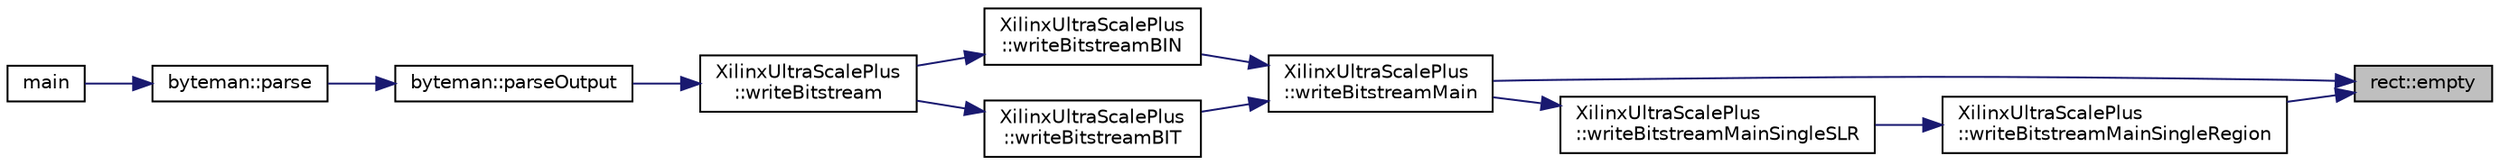 digraph "rect::empty"
{
 // INTERACTIVE_SVG=YES
 // LATEX_PDF_SIZE
  edge [fontname="Helvetica",fontsize="10",labelfontname="Helvetica",labelfontsize="10"];
  node [fontname="Helvetica",fontsize="10",shape=record];
  rankdir="RL";
  Node1 [label="rect::empty",height=0.2,width=0.4,color="black", fillcolor="grey75", style="filled", fontcolor="black",tooltip=" "];
  Node1 -> Node2 [dir="back",color="midnightblue",fontsize="10",style="solid",fontname="Helvetica"];
  Node2 [label="XilinxUltraScalePlus\l::writeBitstreamMain",height=0.2,width=0.4,color="black", fillcolor="white", style="filled",URL="$classXilinxUltraScalePlus.html#afcd0f828eff528d0c178a5e473ee2181",tooltip=" "];
  Node2 -> Node3 [dir="back",color="midnightblue",fontsize="10",style="solid",fontname="Helvetica"];
  Node3 [label="XilinxUltraScalePlus\l::writeBitstreamBIN",height=0.2,width=0.4,color="black", fillcolor="white", style="filled",URL="$classXilinxUltraScalePlus.html#ab32b8ddf6ed62003568932d9167f7231",tooltip=" "];
  Node3 -> Node4 [dir="back",color="midnightblue",fontsize="10",style="solid",fontname="Helvetica"];
  Node4 [label="XilinxUltraScalePlus\l::writeBitstream",height=0.2,width=0.4,color="black", fillcolor="white", style="filled",URL="$classXilinxUltraScalePlus.html#a7f2a7c34766d004adc6f1cfe1bdd62e7",tooltip=" "];
  Node4 -> Node5 [dir="back",color="midnightblue",fontsize="10",style="solid",fontname="Helvetica"];
  Node5 [label="byteman::parseOutput",height=0.2,width=0.4,color="black", fillcolor="white", style="filled",URL="$classbyteman.html#a2ff1e5c9e9b542e9f74768b296ace32f",tooltip=" "];
  Node5 -> Node6 [dir="back",color="midnightblue",fontsize="10",style="solid",fontname="Helvetica"];
  Node6 [label="byteman::parse",height=0.2,width=0.4,color="black", fillcolor="white", style="filled",URL="$classbyteman.html#a0ce0e992678e3f8b51cc5e01cea14ddb",tooltip=" "];
  Node6 -> Node7 [dir="back",color="midnightblue",fontsize="10",style="solid",fontname="Helvetica"];
  Node7 [label="main",height=0.2,width=0.4,color="black", fillcolor="white", style="filled",URL="$byteman_8cpp.html#a0ddf1224851353fc92bfbff6f499fa97",tooltip=" "];
  Node2 -> Node8 [dir="back",color="midnightblue",fontsize="10",style="solid",fontname="Helvetica"];
  Node8 [label="XilinxUltraScalePlus\l::writeBitstreamBIT",height=0.2,width=0.4,color="black", fillcolor="white", style="filled",URL="$classXilinxUltraScalePlus.html#aafc764306446548f9127f3e30759af49",tooltip=" "];
  Node8 -> Node4 [dir="back",color="midnightblue",fontsize="10",style="solid",fontname="Helvetica"];
  Node1 -> Node9 [dir="back",color="midnightblue",fontsize="10",style="solid",fontname="Helvetica"];
  Node9 [label="XilinxUltraScalePlus\l::writeBitstreamMainSingleRegion",height=0.2,width=0.4,color="black", fillcolor="white", style="filled",URL="$classXilinxUltraScalePlus.html#a1b63faa4285401972ad75e524434c89b",tooltip=" "];
  Node9 -> Node10 [dir="back",color="midnightblue",fontsize="10",style="solid",fontname="Helvetica"];
  Node10 [label="XilinxUltraScalePlus\l::writeBitstreamMainSingleSLR",height=0.2,width=0.4,color="black", fillcolor="white", style="filled",URL="$classXilinxUltraScalePlus.html#a452023c07e40cbb6b1a5c65db8494a65",tooltip=" "];
  Node10 -> Node2 [dir="back",color="midnightblue",fontsize="10",style="solid",fontname="Helvetica"];
}
